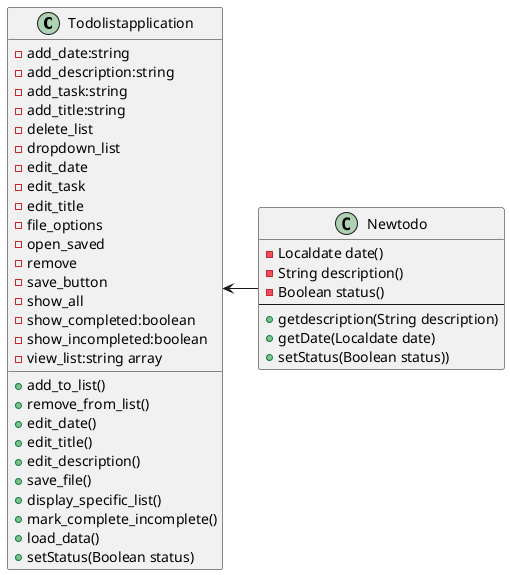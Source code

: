 @startuml

class Todolistapplication{

-add_date:string
-add_description:string
-add_task:string
-add_title:string
-delete_list
-dropdown_list
-edit_date
-edit_task
-edit_title
-file_options
-open_saved
-remove
-save_button
-show_all
-show_completed:boolean
-show_incompleted:boolean
-view_list:string array


+add_to_list()
+remove_from_list()
+edit_date()
+edit_title()
+edit_description()
+save_file()
+display_specific_list()
+mark_complete_incomplete()
+load_data()
+setStatus(Boolean status)
}

class Newtodo{
-Localdate date()
-String description()
-Boolean status()
--
+getdescription(String description)
+getDate(Localdate date)
+setStatus(Boolean status))
}
 Todolistapplication<-Newtodo
@enduml